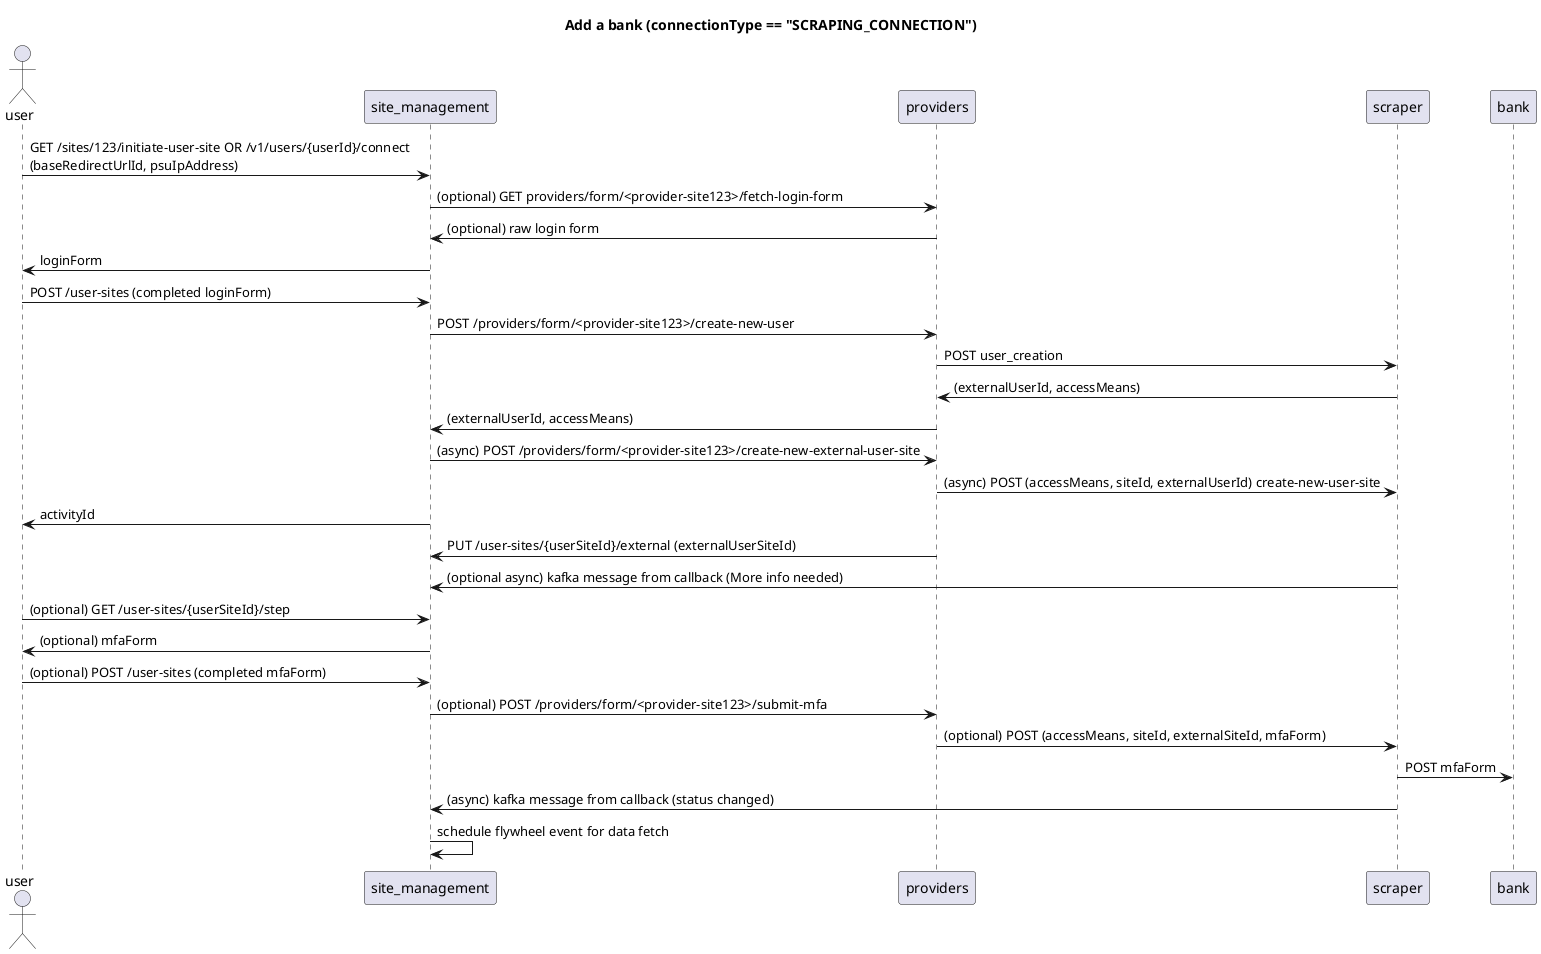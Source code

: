 @startuml
title Add a bank (connectionType == "SCRAPING_CONNECTION")


actor user
participant site_management
participant providers
participant scraper
participant bank

user -> site_management : GET /sites/123/initiate-user-site OR /v1/users/{userId}/connect \n(baseRedirectUrlId, psuIpAddress)
site_management -> providers : (optional) GET providers/form/<provider-site123>/fetch-login-form
providers -> site_management : (optional) raw login form

site_management -> user : loginForm

user -> site_management : POST /user-sites (completed loginForm)

site_management -> providers : POST /providers/form/<provider-site123>/create-new-user
providers -> scraper : POST user_creation
scraper -> providers : (externalUserId, accessMeans)
providers -> site_management : (externalUserId, accessMeans)

site_management -> providers : (async) POST /providers/form/<provider-site123>/create-new-external-user-site
providers -> scraper : (async) POST (accessMeans, siteId, externalUserId) create-new-user-site
site_management -> user : activityId

providers -> site_management : PUT /user-sites/{userSiteId}/external (externalUserSiteId)
scraper -> site_management : (optional async) kafka message from callback (More info needed)

user -> site_management : (optional) GET /user-sites/{userSiteId}/step
site_management -> user : (optional) mfaForm

user -> site_management : (optional) POST /user-sites (completed mfaForm)

site_management -> providers : (optional) POST /providers/form/<provider-site123>/submit-mfa
providers -> scraper : (optional) POST (accessMeans, siteId, externalSiteId, mfaForm)
scraper -> bank : POST mfaForm

scraper -> site_management : (async) kafka message from callback (status changed)
site_management -> site_management : schedule flywheel event for data fetch
@enduml
